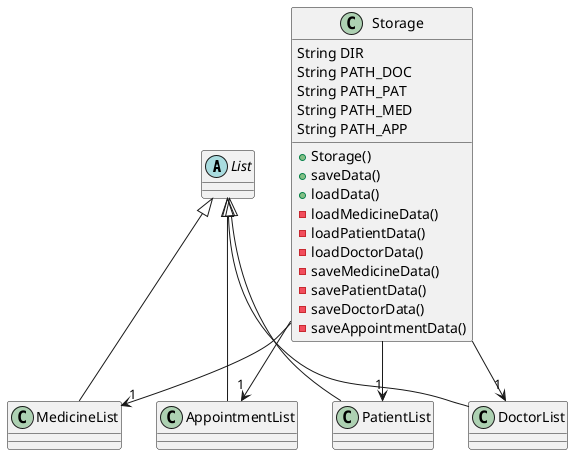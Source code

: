 @startuml

abstract List
class PatientList
class DoctorList
class MedicineList
class AppointmentList

List <|-- PatientList
List <|-- DoctorList
List <|-- MedicineList
List <|-- AppointmentList

class Storage {
    String DIR
    String PATH_DOC
    String PATH_PAT
    String PATH_MED
    String PATH_APP
    + Storage()
    + saveData()
    + loadData()
    - loadMedicineData()
    - loadPatientData()
    - loadDoctorData()
    - saveMedicineData()
    - savePatientData()
    - saveDoctorData()
    - saveAppointmentData()
}

Storage --> "1" PatientList
Storage --> "1" AppointmentList
Storage --> "1" DoctorList
Storage --> "1" MedicineList

@enduml